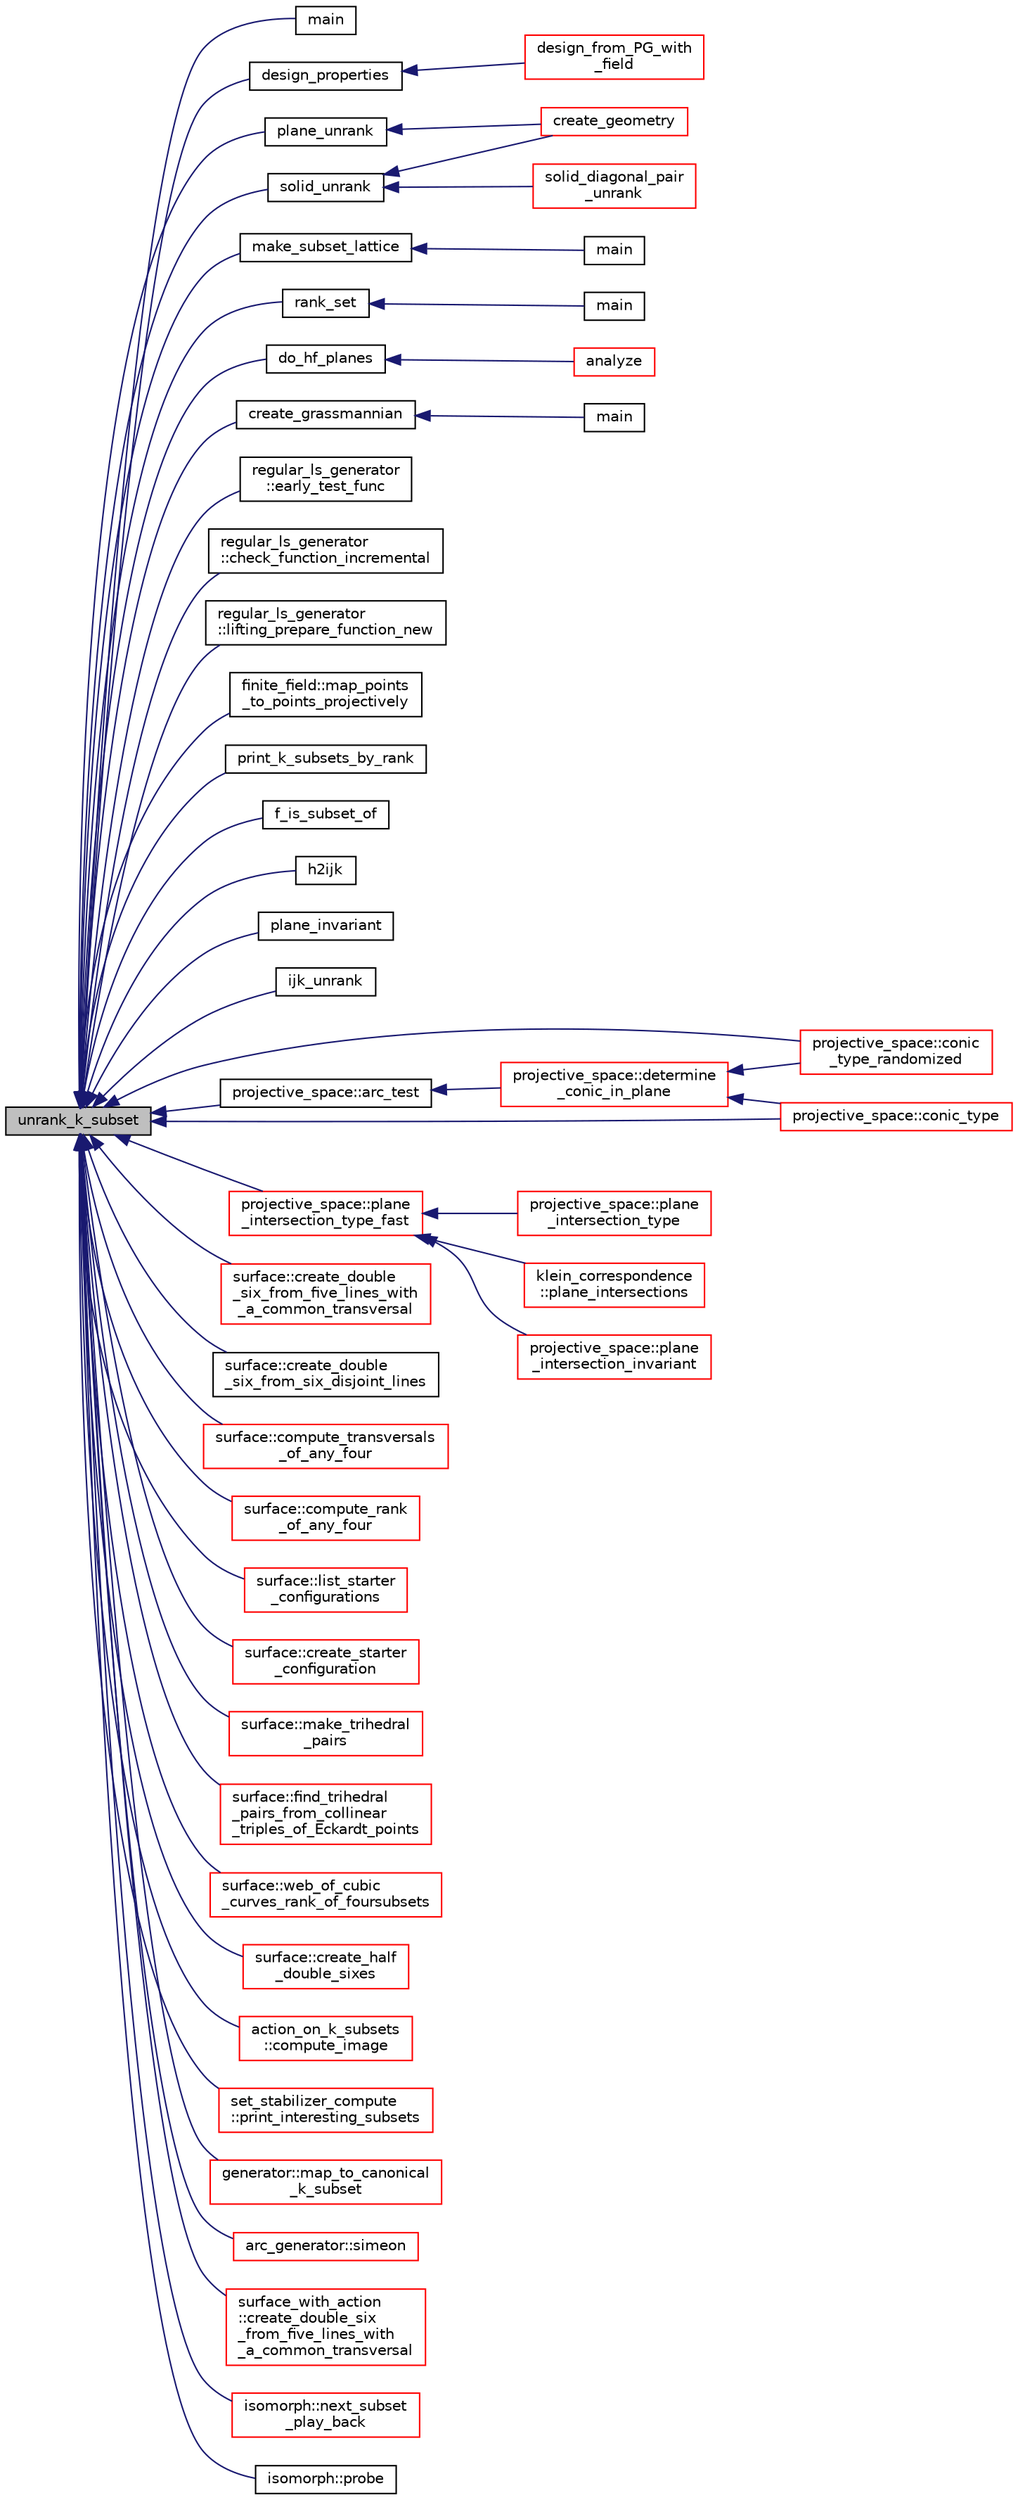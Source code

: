 digraph "unrank_k_subset"
{
  edge [fontname="Helvetica",fontsize="10",labelfontname="Helvetica",labelfontsize="10"];
  node [fontname="Helvetica",fontsize="10",shape=record];
  rankdir="LR";
  Node4080 [label="unrank_k_subset",height=0.2,width=0.4,color="black", fillcolor="grey75", style="filled", fontcolor="black"];
  Node4080 -> Node4081 [dir="back",color="midnightblue",fontsize="10",style="solid",fontname="Helvetica"];
  Node4081 [label="main",height=0.2,width=0.4,color="black", fillcolor="white", style="filled",URL="$df/d31/all__k__subsets_8_c.html#a3c04138a5bfe5d72780bb7e82a18e627"];
  Node4080 -> Node4082 [dir="back",color="midnightblue",fontsize="10",style="solid",fontname="Helvetica"];
  Node4082 [label="design_properties",height=0.2,width=0.4,color="black", fillcolor="white", style="filled",URL="$d9/dc2/apps_2combinatorics_2design_8_c.html#a7d7aac893d68b4a25d1ab91b57ae2af1"];
  Node4082 -> Node4083 [dir="back",color="midnightblue",fontsize="10",style="solid",fontname="Helvetica"];
  Node4083 [label="design_from_PG_with\l_field",height=0.2,width=0.4,color="red", fillcolor="white", style="filled",URL="$d9/dc2/apps_2combinatorics_2design_8_c.html#a5d0ddbe05228e631bc5fc469bc9ba6dd"];
  Node4080 -> Node4086 [dir="back",color="midnightblue",fontsize="10",style="solid",fontname="Helvetica"];
  Node4086 [label="plane_unrank",height=0.2,width=0.4,color="black", fillcolor="white", style="filled",URL="$de/d10/hamming_8_c.html#adb5495f3cdf8309495761e329605b56e"];
  Node4086 -> Node4087 [dir="back",color="midnightblue",fontsize="10",style="solid",fontname="Helvetica"];
  Node4087 [label="create_geometry",height=0.2,width=0.4,color="red", fillcolor="white", style="filled",URL="$de/d10/hamming_8_c.html#abb255fb19bad84799f04dcf4ffddb57b"];
  Node4080 -> Node4089 [dir="back",color="midnightblue",fontsize="10",style="solid",fontname="Helvetica"];
  Node4089 [label="solid_unrank",height=0.2,width=0.4,color="black", fillcolor="white", style="filled",URL="$de/d10/hamming_8_c.html#ae8486b0f2df6bfbb6fd8d039cd2291a9"];
  Node4089 -> Node4087 [dir="back",color="midnightblue",fontsize="10",style="solid",fontname="Helvetica"];
  Node4089 -> Node4090 [dir="back",color="midnightblue",fontsize="10",style="solid",fontname="Helvetica"];
  Node4090 [label="solid_diagonal_pair\l_unrank",height=0.2,width=0.4,color="red", fillcolor="white", style="filled",URL="$de/d10/hamming_8_c.html#a5d57b4de506bae7edef768fbf327ef40"];
  Node4080 -> Node4092 [dir="back",color="midnightblue",fontsize="10",style="solid",fontname="Helvetica"];
  Node4092 [label="make_subset_lattice",height=0.2,width=0.4,color="black", fillcolor="white", style="filled",URL="$da/d78/poset__of__subsets_8_c.html#a9dc920908674ae38d5c24d78f5566e34"];
  Node4092 -> Node4093 [dir="back",color="midnightblue",fontsize="10",style="solid",fontname="Helvetica"];
  Node4093 [label="main",height=0.2,width=0.4,color="black", fillcolor="white", style="filled",URL="$da/d78/poset__of__subsets_8_c.html#a3c04138a5bfe5d72780bb7e82a18e627"];
  Node4080 -> Node4094 [dir="back",color="midnightblue",fontsize="10",style="solid",fontname="Helvetica"];
  Node4094 [label="rank_set",height=0.2,width=0.4,color="black", fillcolor="white", style="filled",URL="$d5/d3f/test_8_c.html#a350aa48203a918c614ede2fc64837086"];
  Node4094 -> Node4095 [dir="back",color="midnightblue",fontsize="10",style="solid",fontname="Helvetica"];
  Node4095 [label="main",height=0.2,width=0.4,color="black", fillcolor="white", style="filled",URL="$d5/d3f/test_8_c.html#a3c04138a5bfe5d72780bb7e82a18e627"];
  Node4080 -> Node4096 [dir="back",color="midnightblue",fontsize="10",style="solid",fontname="Helvetica"];
  Node4096 [label="do_hf_planes",height=0.2,width=0.4,color="black", fillcolor="white", style="filled",URL="$da/d90/analyze_8_c.html#adf9effb991b2333b4c8b174b3144c88e"];
  Node4096 -> Node4097 [dir="back",color="midnightblue",fontsize="10",style="solid",fontname="Helvetica"];
  Node4097 [label="analyze",height=0.2,width=0.4,color="red", fillcolor="white", style="filled",URL="$da/d90/analyze_8_c.html#aa0c05ca3fc5b1b83451c5a4928234f5e"];
  Node4080 -> Node4099 [dir="back",color="midnightblue",fontsize="10",style="solid",fontname="Helvetica"];
  Node4099 [label="create_grassmannian",height=0.2,width=0.4,color="black", fillcolor="white", style="filled",URL="$d9/d3a/make__grassmannian_8_c.html#adabd515cf859c5600117fe5be3e5e868"];
  Node4099 -> Node4100 [dir="back",color="midnightblue",fontsize="10",style="solid",fontname="Helvetica"];
  Node4100 [label="main",height=0.2,width=0.4,color="black", fillcolor="white", style="filled",URL="$d9/d3a/make__grassmannian_8_c.html#a3c04138a5bfe5d72780bb7e82a18e627"];
  Node4080 -> Node4101 [dir="back",color="midnightblue",fontsize="10",style="solid",fontname="Helvetica"];
  Node4101 [label="regular_ls_generator\l::early_test_func",height=0.2,width=0.4,color="black", fillcolor="white", style="filled",URL="$d2/dd8/classregular__ls__generator.html#ab657f1b183fe45c4dd6e51bf0d21280a"];
  Node4080 -> Node4102 [dir="back",color="midnightblue",fontsize="10",style="solid",fontname="Helvetica"];
  Node4102 [label="regular_ls_generator\l::check_function_incremental",height=0.2,width=0.4,color="black", fillcolor="white", style="filled",URL="$d2/dd8/classregular__ls__generator.html#a3ce4a3259efd50dfc514f286d498428e"];
  Node4080 -> Node4103 [dir="back",color="midnightblue",fontsize="10",style="solid",fontname="Helvetica"];
  Node4103 [label="regular_ls_generator\l::lifting_prepare_function_new",height=0.2,width=0.4,color="black", fillcolor="white", style="filled",URL="$d2/dd8/classregular__ls__generator.html#a5d4a720722a5db9aa0bb151b785db5e5"];
  Node4080 -> Node4104 [dir="back",color="midnightblue",fontsize="10",style="solid",fontname="Helvetica"];
  Node4104 [label="finite_field::map_points\l_to_points_projectively",height=0.2,width=0.4,color="black", fillcolor="white", style="filled",URL="$df/d5a/classfinite__field.html#a6ebf38250033b090baa12391d9a9cd98"];
  Node4080 -> Node4105 [dir="back",color="midnightblue",fontsize="10",style="solid",fontname="Helvetica"];
  Node4105 [label="print_k_subsets_by_rank",height=0.2,width=0.4,color="black", fillcolor="white", style="filled",URL="$d2/d23/combinatorics_8h.html#a573a66b52b275979fcd61939288879a3"];
  Node4080 -> Node4106 [dir="back",color="midnightblue",fontsize="10",style="solid",fontname="Helvetica"];
  Node4106 [label="f_is_subset_of",height=0.2,width=0.4,color="black", fillcolor="white", style="filled",URL="$d2/d23/combinatorics_8h.html#af7fe9d25beb293f585b6264d405f0afe"];
  Node4080 -> Node4107 [dir="back",color="midnightblue",fontsize="10",style="solid",fontname="Helvetica"];
  Node4107 [label="h2ijk",height=0.2,width=0.4,color="black", fillcolor="white", style="filled",URL="$d2/d23/combinatorics_8h.html#a44083a67285a4c3c6994e17ea3a3b253"];
  Node4080 -> Node4108 [dir="back",color="midnightblue",fontsize="10",style="solid",fontname="Helvetica"];
  Node4108 [label="plane_invariant",height=0.2,width=0.4,color="black", fillcolor="white", style="filled",URL="$d4/d67/geometry_8h.html#a8cf23c42f17766e6ae13094522b91f19"];
  Node4080 -> Node4109 [dir="back",color="midnightblue",fontsize="10",style="solid",fontname="Helvetica"];
  Node4109 [label="ijk_unrank",height=0.2,width=0.4,color="black", fillcolor="white", style="filled",URL="$d3/d00/inc__gen__global_8_c.html#aec39cc57a9466f9d625c4813a0413400"];
  Node4080 -> Node4110 [dir="back",color="midnightblue",fontsize="10",style="solid",fontname="Helvetica"];
  Node4110 [label="projective_space::arc_test",height=0.2,width=0.4,color="black", fillcolor="white", style="filled",URL="$d2/d17/classprojective__space.html#a065c2c15235080040332e0b5ea5b5a60"];
  Node4110 -> Node4111 [dir="back",color="midnightblue",fontsize="10",style="solid",fontname="Helvetica"];
  Node4111 [label="projective_space::determine\l_conic_in_plane",height=0.2,width=0.4,color="red", fillcolor="white", style="filled",URL="$d2/d17/classprojective__space.html#ad37dfe343cac13cc6c90e1fabf77ce14"];
  Node4111 -> Node4130 [dir="back",color="midnightblue",fontsize="10",style="solid",fontname="Helvetica"];
  Node4130 [label="projective_space::conic\l_type_randomized",height=0.2,width=0.4,color="red", fillcolor="white", style="filled",URL="$d2/d17/classprojective__space.html#af486b51daa10b4de0c8b50fb5c1c2ee7"];
  Node4111 -> Node4135 [dir="back",color="midnightblue",fontsize="10",style="solid",fontname="Helvetica"];
  Node4135 [label="projective_space::conic_type",height=0.2,width=0.4,color="red", fillcolor="white", style="filled",URL="$d2/d17/classprojective__space.html#af5a8dcbc4bbe1638c3037b949b3b3306"];
  Node4080 -> Node4139 [dir="back",color="midnightblue",fontsize="10",style="solid",fontname="Helvetica"];
  Node4139 [label="projective_space::plane\l_intersection_type_fast",height=0.2,width=0.4,color="red", fillcolor="white", style="filled",URL="$d2/d17/classprojective__space.html#ac67be7eb594ae22dc8f1e5235f341d2d"];
  Node4139 -> Node4140 [dir="back",color="midnightblue",fontsize="10",style="solid",fontname="Helvetica"];
  Node4140 [label="klein_correspondence\l::plane_intersections",height=0.2,width=0.4,color="red", fillcolor="white", style="filled",URL="$d7/d99/classklein__correspondence.html#a561aa0d3a66d19a10f9945561a5880b5"];
  Node4139 -> Node4145 [dir="back",color="midnightblue",fontsize="10",style="solid",fontname="Helvetica"];
  Node4145 [label="projective_space::plane\l_intersection_invariant",height=0.2,width=0.4,color="red", fillcolor="white", style="filled",URL="$d2/d17/classprojective__space.html#ae4ac1e0ff5c8c72ddb504b8931a43e79"];
  Node4139 -> Node4147 [dir="back",color="midnightblue",fontsize="10",style="solid",fontname="Helvetica"];
  Node4147 [label="projective_space::plane\l_intersection_type",height=0.2,width=0.4,color="red", fillcolor="white", style="filled",URL="$d2/d17/classprojective__space.html#a56e1a6fec768ec2e052bf609872e229b"];
  Node4080 -> Node4130 [dir="back",color="midnightblue",fontsize="10",style="solid",fontname="Helvetica"];
  Node4080 -> Node4135 [dir="back",color="midnightblue",fontsize="10",style="solid",fontname="Helvetica"];
  Node4080 -> Node4151 [dir="back",color="midnightblue",fontsize="10",style="solid",fontname="Helvetica"];
  Node4151 [label="surface::create_double\l_six_from_five_lines_with\l_a_common_transversal",height=0.2,width=0.4,color="red", fillcolor="white", style="filled",URL="$d5/d88/classsurface.html#a6d8fafa386893521305e016011d55673"];
  Node4080 -> Node4162 [dir="back",color="midnightblue",fontsize="10",style="solid",fontname="Helvetica"];
  Node4162 [label="surface::create_double\l_six_from_six_disjoint_lines",height=0.2,width=0.4,color="black", fillcolor="white", style="filled",URL="$d5/d88/classsurface.html#a4c44f0a33d709edee71537547880dd87"];
  Node4080 -> Node4163 [dir="back",color="midnightblue",fontsize="10",style="solid",fontname="Helvetica"];
  Node4163 [label="surface::compute_transversals\l_of_any_four",height=0.2,width=0.4,color="red", fillcolor="white", style="filled",URL="$d5/d88/classsurface.html#a8023ace5ba7640932b77f1d54a792614"];
  Node4080 -> Node4171 [dir="back",color="midnightblue",fontsize="10",style="solid",fontname="Helvetica"];
  Node4171 [label="surface::compute_rank\l_of_any_four",height=0.2,width=0.4,color="red", fillcolor="white", style="filled",URL="$d5/d88/classsurface.html#ae3236300d48c6b9129fcc63fd6979fc1"];
  Node4080 -> Node4172 [dir="back",color="midnightblue",fontsize="10",style="solid",fontname="Helvetica"];
  Node4172 [label="surface::list_starter\l_configurations",height=0.2,width=0.4,color="red", fillcolor="white", style="filled",URL="$d5/d88/classsurface.html#a55328e9de25d908fa823cc78633fdda1"];
  Node4080 -> Node4176 [dir="back",color="midnightblue",fontsize="10",style="solid",fontname="Helvetica"];
  Node4176 [label="surface::create_starter\l_configuration",height=0.2,width=0.4,color="red", fillcolor="white", style="filled",URL="$d5/d88/classsurface.html#a4c5ed7de553c336243364e7ec045fffb"];
  Node4080 -> Node4178 [dir="back",color="midnightblue",fontsize="10",style="solid",fontname="Helvetica"];
  Node4178 [label="surface::make_trihedral\l_pairs",height=0.2,width=0.4,color="red", fillcolor="white", style="filled",URL="$d5/d88/classsurface.html#ad5643c9ea75032122ba52e24d1fc23c4"];
  Node4080 -> Node4180 [dir="back",color="midnightblue",fontsize="10",style="solid",fontname="Helvetica"];
  Node4180 [label="surface::find_trihedral\l_pairs_from_collinear\l_triples_of_Eckardt_points",height=0.2,width=0.4,color="red", fillcolor="white", style="filled",URL="$d5/d88/classsurface.html#ae321c6ed8608a8e87d579fe1f5689f35"];
  Node4080 -> Node4182 [dir="back",color="midnightblue",fontsize="10",style="solid",fontname="Helvetica"];
  Node4182 [label="surface::web_of_cubic\l_curves_rank_of_foursubsets",height=0.2,width=0.4,color="red", fillcolor="white", style="filled",URL="$d5/d88/classsurface.html#a14cd0c7998a3a81a99d198b4649be108"];
  Node4080 -> Node4184 [dir="back",color="midnightblue",fontsize="10",style="solid",fontname="Helvetica"];
  Node4184 [label="surface::create_half\l_double_sixes",height=0.2,width=0.4,color="red", fillcolor="white", style="filled",URL="$d5/d88/classsurface.html#abd6272010fb4ce46c941bb3e99c38799"];
  Node4080 -> Node4185 [dir="back",color="midnightblue",fontsize="10",style="solid",fontname="Helvetica"];
  Node4185 [label="action_on_k_subsets\l::compute_image",height=0.2,width=0.4,color="red", fillcolor="white", style="filled",URL="$d3/d04/classaction__on__k__subsets.html#ac29797ac5bdc7845956370d76d4839b7"];
  Node4080 -> Node4383 [dir="back",color="midnightblue",fontsize="10",style="solid",fontname="Helvetica"];
  Node4383 [label="set_stabilizer_compute\l::print_interesting_subsets",height=0.2,width=0.4,color="red", fillcolor="white", style="filled",URL="$d8/dc6/classset__stabilizer__compute.html#a467904f3d5afaea39660548c8d8bf120"];
  Node4080 -> Node4384 [dir="back",color="midnightblue",fontsize="10",style="solid",fontname="Helvetica"];
  Node4384 [label="generator::map_to_canonical\l_k_subset",height=0.2,width=0.4,color="red", fillcolor="white", style="filled",URL="$d7/d73/classgenerator.html#acb86c3093119ba960ff942427d86f4e6"];
  Node4080 -> Node4388 [dir="back",color="midnightblue",fontsize="10",style="solid",fontname="Helvetica"];
  Node4388 [label="arc_generator::simeon",height=0.2,width=0.4,color="red", fillcolor="white", style="filled",URL="$d4/d21/classarc__generator.html#a70e7c17292bbb3b63c12cc2512e45aba"];
  Node4080 -> Node4389 [dir="back",color="midnightblue",fontsize="10",style="solid",fontname="Helvetica"];
  Node4389 [label="surface_with_action\l::create_double_six\l_from_five_lines_with\l_a_common_transversal",height=0.2,width=0.4,color="red", fillcolor="white", style="filled",URL="$d8/df9/classsurface__with__action.html#a870db90931112560e814493c70f768ab"];
  Node4080 -> Node4390 [dir="back",color="midnightblue",fontsize="10",style="solid",fontname="Helvetica"];
  Node4390 [label="isomorph::next_subset\l_play_back",height=0.2,width=0.4,color="red", fillcolor="white", style="filled",URL="$d3/d5f/classisomorph.html#afd05a10153c30593750a6ca7812682d2"];
  Node4080 -> Node4326 [dir="back",color="midnightblue",fontsize="10",style="solid",fontname="Helvetica"];
  Node4326 [label="isomorph::probe",height=0.2,width=0.4,color="black", fillcolor="white", style="filled",URL="$d3/d5f/classisomorph.html#a9cb6fed7b6ac639d886b117a1f454441"];
}
